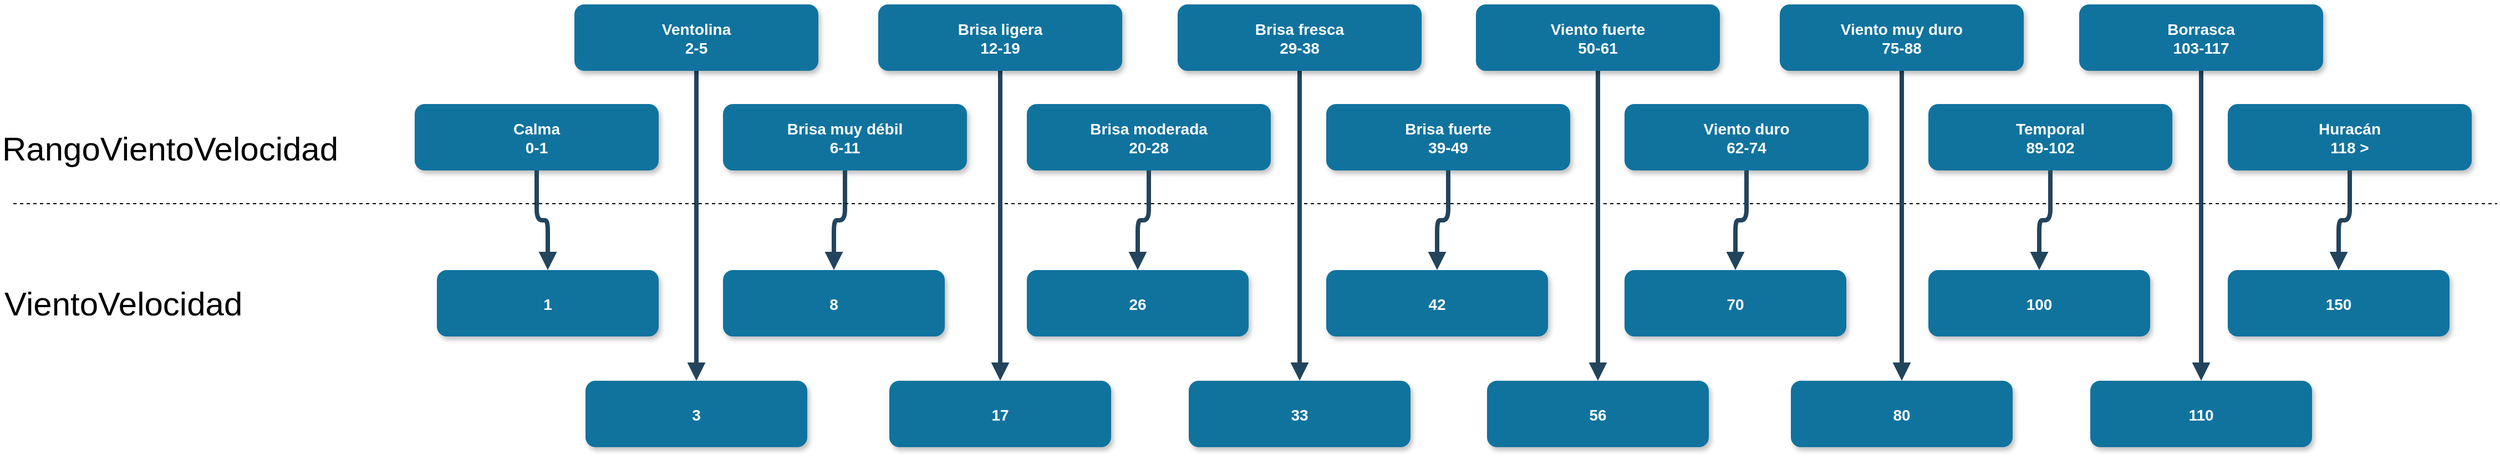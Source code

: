 <mxfile pages="1" version="11.2.5" type="device"><diagram name="Page-1" id="97916047-d0de-89f5-080d-49f4d83e522f"><mxGraphModel dx="1572" dy="1164" grid="1" gridSize="10" guides="1" tooltips="1" connect="1" arrows="1" fold="1" page="1" pageScale="1.5" pageWidth="1169" pageHeight="827" background="#ffffff" math="0" shadow="0"><root><mxCell id="0"/><mxCell id="1" parent="0"/><mxCell id="3" value="Calma&#10;0-1" style="rounded=1;fillColor=#10739E;strokeColor=none;shadow=1;gradientColor=none;fontStyle=1;fontColor=#FFFFFF;fontSize=14;" parent="1" vertex="1"><mxGeometry x="522" y="500" width="220" height="60" as="geometry"/></mxCell><mxCell id="4" value="1" style="rounded=1;fillColor=#10739E;strokeColor=none;shadow=1;gradientColor=none;fontStyle=1;fontColor=#FFFFFF;fontSize=14;" parent="1" vertex="1"><mxGeometry x="542" y="650" width="200" height="60" as="geometry"/></mxCell><mxCell id="5" value="3" style="rounded=1;fillColor=#10739E;strokeColor=none;shadow=1;gradientColor=none;fontStyle=1;fontColor=#FFFFFF;fontSize=14;" parent="1" vertex="1"><mxGeometry x="676" y="750" width="200" height="60" as="geometry"/></mxCell><mxCell id="30" value="" style="edgeStyle=elbowEdgeStyle;elbow=vertical;strokeWidth=4;endArrow=block;endFill=1;fontStyle=1;strokeColor=#23445D;exitX=0.5;exitY=1;exitDx=0;exitDy=0;" parent="1" source="mhBeIltOvqZz8XOEcg7K-33" target="5" edge="1"><mxGeometry x="-8" y="360" width="100" height="100" as="geometry"><mxPoint x="-8" y="460" as="sourcePoint"/><mxPoint x="92" y="360" as="targetPoint"/></mxGeometry></mxCell><mxCell id="31" value="" style="edgeStyle=elbowEdgeStyle;elbow=vertical;strokeWidth=4;endArrow=block;endFill=1;fontStyle=1;strokeColor=#23445D;" parent="1" source="3" target="4" edge="1"><mxGeometry x="-8" y="360" width="100" height="100" as="geometry"><mxPoint x="-8" y="460" as="sourcePoint"/><mxPoint x="92" y="360" as="targetPoint"/></mxGeometry></mxCell><mxCell id="QTA3s74rvzCE8CfixDN--55" value="Brisa muy débil&#10;6-11" style="rounded=1;fillColor=#10739E;strokeColor=none;shadow=1;gradientColor=none;fontStyle=1;fontColor=#FFFFFF;fontSize=14;" parent="1" vertex="1"><mxGeometry x="800" y="500" width="220" height="60" as="geometry"/></mxCell><mxCell id="QTA3s74rvzCE8CfixDN--58" value="8" style="rounded=1;fillColor=#10739E;strokeColor=none;shadow=1;gradientColor=none;fontStyle=1;fontColor=#FFFFFF;fontSize=14;" parent="1" vertex="1"><mxGeometry x="800" y="650" width="200" height="60" as="geometry"/></mxCell><mxCell id="QTA3s74rvzCE8CfixDN--62" value="" style="edgeStyle=elbowEdgeStyle;elbow=vertical;strokeWidth=4;endArrow=block;endFill=1;fontStyle=1;strokeColor=#23445D;" parent="1" source="QTA3s74rvzCE8CfixDN--55" target="QTA3s74rvzCE8CfixDN--58" edge="1"><mxGeometry x="722" y="360" width="100" height="100" as="geometry"><mxPoint x="722" y="460" as="sourcePoint"/><mxPoint x="822" y="360" as="targetPoint"/></mxGeometry></mxCell><mxCell id="QTA3s74rvzCE8CfixDN--69" value="" style="endArrow=none;dashed=1;html=1;" parent="1" edge="1"><mxGeometry width="50" height="50" relative="1" as="geometry"><mxPoint x="160" y="590" as="sourcePoint"/><mxPoint x="2400" y="590" as="targetPoint"/></mxGeometry></mxCell><mxCell id="QTA3s74rvzCE8CfixDN--79" value="&lt;font size=&quot;1&quot;&gt;&lt;span style=&quot;font-size: 30px&quot;&gt;RangoVientoVelocidad&lt;/span&gt;&lt;/font&gt;" style="text;html=1;resizable=0;points=[];autosize=1;align=left;verticalAlign=top;spacingTop=-4;" parent="1" vertex="1"><mxGeometry x="148" y="520" width="320" height="20" as="geometry"/></mxCell><mxCell id="QTA3s74rvzCE8CfixDN--80" value="&lt;span style=&quot;font-size: 30px&quot;&gt;Viento&lt;/span&gt;&lt;span style=&quot;font-size: 30px&quot;&gt;Velocidad&lt;br&gt;&lt;/span&gt;" style="text;html=1;resizable=0;points=[];autosize=1;align=left;verticalAlign=top;spacingTop=-4;" parent="1" vertex="1"><mxGeometry x="150" y="660" width="230" height="20" as="geometry"/></mxCell><mxCell id="mhBeIltOvqZz8XOEcg7K-33" value="Ventolina&#10;2-5" style="rounded=1;fillColor=#10739E;strokeColor=none;shadow=1;gradientColor=none;fontStyle=1;fontColor=#FFFFFF;fontSize=14;" parent="1" vertex="1"><mxGeometry x="666" y="410" width="220" height="60" as="geometry"/></mxCell><mxCell id="xj6Eb1h-l6IhUFvWW8Nf-34" value="17" style="rounded=1;fillColor=#10739E;strokeColor=none;shadow=1;gradientColor=none;fontStyle=1;fontColor=#FFFFFF;fontSize=14;" parent="1" vertex="1"><mxGeometry x="950" y="750" width="200" height="60" as="geometry"/></mxCell><mxCell id="xj6Eb1h-l6IhUFvWW8Nf-35" value="" style="edgeStyle=elbowEdgeStyle;elbow=vertical;strokeWidth=4;endArrow=block;endFill=1;fontStyle=1;strokeColor=#23445D;exitX=0.5;exitY=1;exitDx=0;exitDy=0;" parent="1" source="xj6Eb1h-l6IhUFvWW8Nf-39" target="xj6Eb1h-l6IhUFvWW8Nf-34" edge="1"><mxGeometry x="266" y="360" width="100" height="100" as="geometry"><mxPoint x="266" y="460" as="sourcePoint"/><mxPoint x="366" y="360" as="targetPoint"/></mxGeometry></mxCell><mxCell id="xj6Eb1h-l6IhUFvWW8Nf-36" value="Brisa moderada&#10;20-28" style="rounded=1;fillColor=#10739E;strokeColor=none;shadow=1;gradientColor=none;fontStyle=1;fontColor=#FFFFFF;fontSize=14;" parent="1" vertex="1"><mxGeometry x="1074" y="500" width="220" height="60" as="geometry"/></mxCell><mxCell id="xj6Eb1h-l6IhUFvWW8Nf-37" value="26" style="rounded=1;fillColor=#10739E;strokeColor=none;shadow=1;gradientColor=none;fontStyle=1;fontColor=#FFFFFF;fontSize=14;" parent="1" vertex="1"><mxGeometry x="1074" y="650" width="200" height="60" as="geometry"/></mxCell><mxCell id="xj6Eb1h-l6IhUFvWW8Nf-38" value="" style="edgeStyle=elbowEdgeStyle;elbow=vertical;strokeWidth=4;endArrow=block;endFill=1;fontStyle=1;strokeColor=#23445D;" parent="1" source="xj6Eb1h-l6IhUFvWW8Nf-36" target="xj6Eb1h-l6IhUFvWW8Nf-37" edge="1"><mxGeometry x="996" y="360" width="100" height="100" as="geometry"><mxPoint x="996" y="460" as="sourcePoint"/><mxPoint x="1096" y="360" as="targetPoint"/></mxGeometry></mxCell><mxCell id="xj6Eb1h-l6IhUFvWW8Nf-39" value="Brisa ligera&#10;12-19" style="rounded=1;fillColor=#10739E;strokeColor=none;shadow=1;gradientColor=none;fontStyle=1;fontColor=#FFFFFF;fontSize=14;" parent="1" vertex="1"><mxGeometry x="940" y="410" width="220" height="60" as="geometry"/></mxCell><mxCell id="xj6Eb1h-l6IhUFvWW8Nf-40" value="33" style="rounded=1;fillColor=#10739E;strokeColor=none;shadow=1;gradientColor=none;fontStyle=1;fontColor=#FFFFFF;fontSize=14;" parent="1" vertex="1"><mxGeometry x="1220" y="750" width="200" height="60" as="geometry"/></mxCell><mxCell id="xj6Eb1h-l6IhUFvWW8Nf-41" value="" style="edgeStyle=elbowEdgeStyle;elbow=vertical;strokeWidth=4;endArrow=block;endFill=1;fontStyle=1;strokeColor=#23445D;exitX=0.5;exitY=1;exitDx=0;exitDy=0;" parent="1" source="xj6Eb1h-l6IhUFvWW8Nf-45" target="xj6Eb1h-l6IhUFvWW8Nf-40" edge="1"><mxGeometry x="536" y="360" width="100" height="100" as="geometry"><mxPoint x="536" y="460" as="sourcePoint"/><mxPoint x="636" y="360" as="targetPoint"/></mxGeometry></mxCell><mxCell id="xj6Eb1h-l6IhUFvWW8Nf-42" value="Brisa fuerte&#10;39-49" style="rounded=1;fillColor=#10739E;strokeColor=none;shadow=1;gradientColor=none;fontStyle=1;fontColor=#FFFFFF;fontSize=14;" parent="1" vertex="1"><mxGeometry x="1344" y="500" width="220" height="60" as="geometry"/></mxCell><mxCell id="xj6Eb1h-l6IhUFvWW8Nf-43" value="42" style="rounded=1;fillColor=#10739E;strokeColor=none;shadow=1;gradientColor=none;fontStyle=1;fontColor=#FFFFFF;fontSize=14;" parent="1" vertex="1"><mxGeometry x="1344" y="650" width="200" height="60" as="geometry"/></mxCell><mxCell id="xj6Eb1h-l6IhUFvWW8Nf-44" value="" style="edgeStyle=elbowEdgeStyle;elbow=vertical;strokeWidth=4;endArrow=block;endFill=1;fontStyle=1;strokeColor=#23445D;" parent="1" source="xj6Eb1h-l6IhUFvWW8Nf-42" target="xj6Eb1h-l6IhUFvWW8Nf-43" edge="1"><mxGeometry x="1266" y="360" width="100" height="100" as="geometry"><mxPoint x="1266" y="460" as="sourcePoint"/><mxPoint x="1366" y="360" as="targetPoint"/></mxGeometry></mxCell><mxCell id="xj6Eb1h-l6IhUFvWW8Nf-45" value="Brisa fresca&#10;29-38" style="rounded=1;fillColor=#10739E;strokeColor=none;shadow=1;gradientColor=none;fontStyle=1;fontColor=#FFFFFF;fontSize=14;" parent="1" vertex="1"><mxGeometry x="1210" y="410" width="220" height="60" as="geometry"/></mxCell><mxCell id="xj6Eb1h-l6IhUFvWW8Nf-46" value="56" style="rounded=1;fillColor=#10739E;strokeColor=none;shadow=1;gradientColor=none;fontStyle=1;fontColor=#FFFFFF;fontSize=14;" parent="1" vertex="1"><mxGeometry x="1489" y="750" width="200" height="60" as="geometry"/></mxCell><mxCell id="xj6Eb1h-l6IhUFvWW8Nf-47" value="" style="edgeStyle=elbowEdgeStyle;elbow=vertical;strokeWidth=4;endArrow=block;endFill=1;fontStyle=1;strokeColor=#23445D;exitX=0.5;exitY=1;exitDx=0;exitDy=0;" parent="1" source="xj6Eb1h-l6IhUFvWW8Nf-51" target="xj6Eb1h-l6IhUFvWW8Nf-46" edge="1"><mxGeometry x="805" y="360" width="100" height="100" as="geometry"><mxPoint x="805" y="460" as="sourcePoint"/><mxPoint x="905" y="360" as="targetPoint"/></mxGeometry></mxCell><mxCell id="xj6Eb1h-l6IhUFvWW8Nf-48" value="Viento duro&#10;62-74" style="rounded=1;fillColor=#10739E;strokeColor=none;shadow=1;gradientColor=none;fontStyle=1;fontColor=#FFFFFF;fontSize=14;" parent="1" vertex="1"><mxGeometry x="1613" y="500" width="220" height="60" as="geometry"/></mxCell><mxCell id="xj6Eb1h-l6IhUFvWW8Nf-49" value="70" style="rounded=1;fillColor=#10739E;strokeColor=none;shadow=1;gradientColor=none;fontStyle=1;fontColor=#FFFFFF;fontSize=14;" parent="1" vertex="1"><mxGeometry x="1613" y="650" width="200" height="60" as="geometry"/></mxCell><mxCell id="xj6Eb1h-l6IhUFvWW8Nf-50" value="" style="edgeStyle=elbowEdgeStyle;elbow=vertical;strokeWidth=4;endArrow=block;endFill=1;fontStyle=1;strokeColor=#23445D;" parent="1" source="xj6Eb1h-l6IhUFvWW8Nf-48" target="xj6Eb1h-l6IhUFvWW8Nf-49" edge="1"><mxGeometry x="1535" y="360" width="100" height="100" as="geometry"><mxPoint x="1535" y="460" as="sourcePoint"/><mxPoint x="1635" y="360" as="targetPoint"/></mxGeometry></mxCell><mxCell id="xj6Eb1h-l6IhUFvWW8Nf-51" value="Viento fuerte&#10;50-61" style="rounded=1;fillColor=#10739E;strokeColor=none;shadow=1;gradientColor=none;fontStyle=1;fontColor=#FFFFFF;fontSize=14;" parent="1" vertex="1"><mxGeometry x="1479" y="410" width="220" height="60" as="geometry"/></mxCell><mxCell id="xj6Eb1h-l6IhUFvWW8Nf-52" value="80" style="rounded=1;fillColor=#10739E;strokeColor=none;shadow=1;gradientColor=none;fontStyle=1;fontColor=#FFFFFF;fontSize=14;" parent="1" vertex="1"><mxGeometry x="1763" y="750" width="200" height="60" as="geometry"/></mxCell><mxCell id="xj6Eb1h-l6IhUFvWW8Nf-53" value="" style="edgeStyle=elbowEdgeStyle;elbow=vertical;strokeWidth=4;endArrow=block;endFill=1;fontStyle=1;strokeColor=#23445D;exitX=0.5;exitY=1;exitDx=0;exitDy=0;" parent="1" source="xj6Eb1h-l6IhUFvWW8Nf-57" target="xj6Eb1h-l6IhUFvWW8Nf-52" edge="1"><mxGeometry x="1079" y="360" width="100" height="100" as="geometry"><mxPoint x="1079" y="460" as="sourcePoint"/><mxPoint x="1179" y="360" as="targetPoint"/></mxGeometry></mxCell><mxCell id="xj6Eb1h-l6IhUFvWW8Nf-54" value="Temporal&#10;89-102" style="rounded=1;fillColor=#10739E;strokeColor=none;shadow=1;gradientColor=none;fontStyle=1;fontColor=#FFFFFF;fontSize=14;" parent="1" vertex="1"><mxGeometry x="1887" y="500" width="220" height="60" as="geometry"/></mxCell><mxCell id="xj6Eb1h-l6IhUFvWW8Nf-55" value="100" style="rounded=1;fillColor=#10739E;strokeColor=none;shadow=1;gradientColor=none;fontStyle=1;fontColor=#FFFFFF;fontSize=14;" parent="1" vertex="1"><mxGeometry x="1887" y="650" width="200" height="60" as="geometry"/></mxCell><mxCell id="xj6Eb1h-l6IhUFvWW8Nf-56" value="" style="edgeStyle=elbowEdgeStyle;elbow=vertical;strokeWidth=4;endArrow=block;endFill=1;fontStyle=1;strokeColor=#23445D;" parent="1" source="xj6Eb1h-l6IhUFvWW8Nf-54" target="xj6Eb1h-l6IhUFvWW8Nf-55" edge="1"><mxGeometry x="1809" y="360" width="100" height="100" as="geometry"><mxPoint x="1809" y="460" as="sourcePoint"/><mxPoint x="1909" y="360" as="targetPoint"/></mxGeometry></mxCell><mxCell id="xj6Eb1h-l6IhUFvWW8Nf-57" value="Viento muy duro&#10;75-88" style="rounded=1;fillColor=#10739E;strokeColor=none;shadow=1;gradientColor=none;fontStyle=1;fontColor=#FFFFFF;fontSize=14;" parent="1" vertex="1"><mxGeometry x="1753" y="410" width="220" height="60" as="geometry"/></mxCell><mxCell id="xj6Eb1h-l6IhUFvWW8Nf-58" value="110" style="rounded=1;fillColor=#10739E;strokeColor=none;shadow=1;gradientColor=none;fontStyle=1;fontColor=#FFFFFF;fontSize=14;" parent="1" vertex="1"><mxGeometry x="2033" y="750" width="200" height="60" as="geometry"/></mxCell><mxCell id="xj6Eb1h-l6IhUFvWW8Nf-59" value="" style="edgeStyle=elbowEdgeStyle;elbow=vertical;strokeWidth=4;endArrow=block;endFill=1;fontStyle=1;strokeColor=#23445D;exitX=0.5;exitY=1;exitDx=0;exitDy=0;" parent="1" source="xj6Eb1h-l6IhUFvWW8Nf-63" target="xj6Eb1h-l6IhUFvWW8Nf-58" edge="1"><mxGeometry x="1349" y="360" width="100" height="100" as="geometry"><mxPoint x="1349" y="460" as="sourcePoint"/><mxPoint x="1449" y="360" as="targetPoint"/></mxGeometry></mxCell><mxCell id="xj6Eb1h-l6IhUFvWW8Nf-60" value="Huracán&#10;118 &gt;" style="rounded=1;fillColor=#10739E;strokeColor=none;shadow=1;gradientColor=none;fontStyle=1;fontColor=#FFFFFF;fontSize=14;" parent="1" vertex="1"><mxGeometry x="2157" y="500" width="220" height="60" as="geometry"/></mxCell><mxCell id="xj6Eb1h-l6IhUFvWW8Nf-61" value="150" style="rounded=1;fillColor=#10739E;strokeColor=none;shadow=1;gradientColor=none;fontStyle=1;fontColor=#FFFFFF;fontSize=14;" parent="1" vertex="1"><mxGeometry x="2157" y="650" width="200" height="60" as="geometry"/></mxCell><mxCell id="xj6Eb1h-l6IhUFvWW8Nf-62" value="" style="edgeStyle=elbowEdgeStyle;elbow=vertical;strokeWidth=4;endArrow=block;endFill=1;fontStyle=1;strokeColor=#23445D;" parent="1" source="xj6Eb1h-l6IhUFvWW8Nf-60" target="xj6Eb1h-l6IhUFvWW8Nf-61" edge="1"><mxGeometry x="2079" y="360" width="100" height="100" as="geometry"><mxPoint x="2079" y="460" as="sourcePoint"/><mxPoint x="2179" y="360" as="targetPoint"/></mxGeometry></mxCell><mxCell id="xj6Eb1h-l6IhUFvWW8Nf-63" value="Borrasca&#10;103-117" style="rounded=1;fillColor=#10739E;strokeColor=none;shadow=1;gradientColor=none;fontStyle=1;fontColor=#FFFFFF;fontSize=14;" parent="1" vertex="1"><mxGeometry x="2023" y="410" width="220" height="60" as="geometry"/></mxCell></root></mxGraphModel></diagram></mxfile>